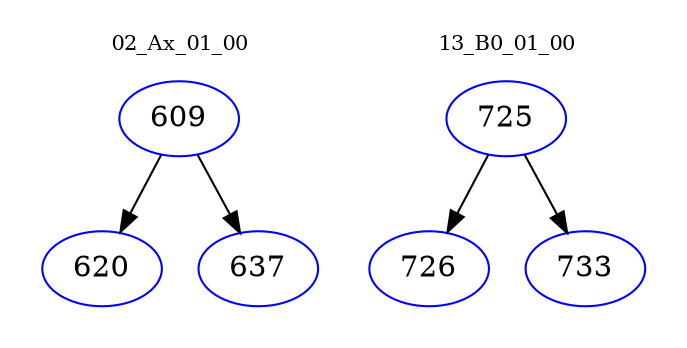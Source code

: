 digraph{
subgraph cluster_0 {
color = white
label = "02_Ax_01_00";
fontsize=10;
T0_609 [label="609", color="blue"]
T0_609 -> T0_620 [color="black"]
T0_620 [label="620", color="blue"]
T0_609 -> T0_637 [color="black"]
T0_637 [label="637", color="blue"]
}
subgraph cluster_1 {
color = white
label = "13_B0_01_00";
fontsize=10;
T1_725 [label="725", color="blue"]
T1_725 -> T1_726 [color="black"]
T1_726 [label="726", color="blue"]
T1_725 -> T1_733 [color="black"]
T1_733 [label="733", color="blue"]
}
}
